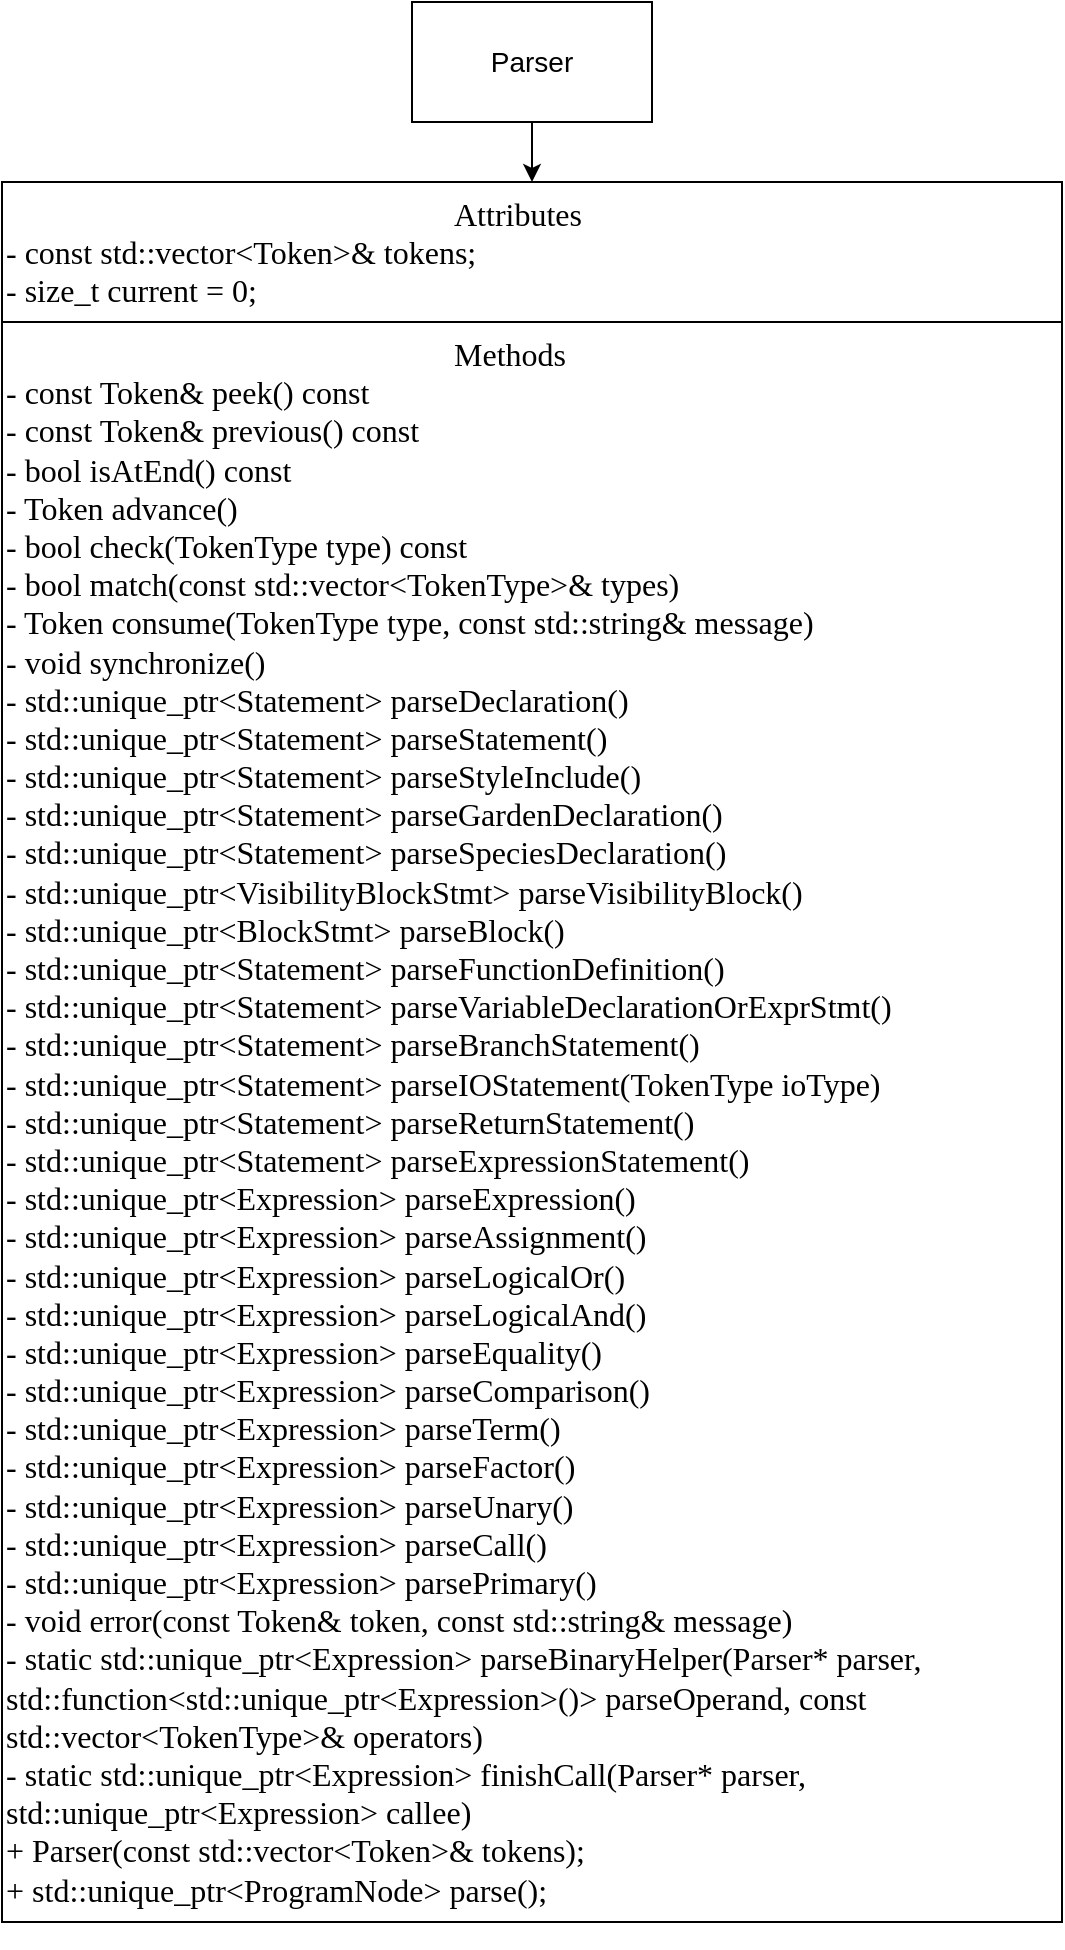<mxfile version="26.2.14">
  <diagram name="Trang-1" id="ae18-4LUJwS0NWcRIFIJ">
    <mxGraphModel grid="1" page="1" gridSize="10" guides="1" tooltips="1" connect="1" arrows="1" fold="1" pageScale="1" pageWidth="827" pageHeight="1169" math="0" shadow="0">
      <root>
        <mxCell id="0" />
        <mxCell id="1" parent="0" />
        <mxCell id="i1gnTmM2DgrWp9bDKEA0-6" style="edgeStyle=orthogonalEdgeStyle;rounded=0;orthogonalLoop=1;jettySize=auto;html=1;exitX=0.5;exitY=1;exitDx=0;exitDy=0;" edge="1" parent="1" source="i1gnTmM2DgrWp9bDKEA0-1" target="i1gnTmM2DgrWp9bDKEA0-4">
          <mxGeometry relative="1" as="geometry" />
        </mxCell>
        <mxCell id="i1gnTmM2DgrWp9bDKEA0-1" value="Parser" style="rounded=0;whiteSpace=wrap;html=1;spacing=2;fontSize=14;" vertex="1" parent="1">
          <mxGeometry x="390" y="100" width="120" height="60" as="geometry" />
        </mxCell>
        <mxCell id="i1gnTmM2DgrWp9bDKEA0-4" value="&lt;font&gt;&lt;span style=&quot;white-space: pre;&quot;&gt;&#x9;&lt;/span&gt;&lt;span style=&quot;white-space: pre;&quot;&gt;&#x9;&lt;/span&gt;&lt;span style=&quot;white-space: pre;&quot;&gt;&#x9;&lt;span style=&quot;white-space: pre;&quot;&gt;&#x9;&lt;/span&gt;&lt;span style=&quot;white-space: pre;&quot;&gt;&#x9;&lt;/span&gt;&lt;span style=&quot;white-space: pre;&quot;&gt;&#x9;&lt;/span&gt;&lt;span style=&quot;white-space: pre;&quot;&gt;&#x9;&lt;/span&gt;&lt;/span&gt;Attributes&lt;/font&gt;&lt;div&gt;&lt;div&gt;&lt;font&gt;-&amp;nbsp;&lt;/font&gt;&lt;span style=&quot;background-color: transparent;&quot;&gt;const std::vector&amp;lt;Token&amp;gt;&amp;amp; tokens;&lt;/span&gt;&lt;/div&gt;&lt;div&gt;&lt;span&gt;- size_t current = 0;&lt;/span&gt;&lt;/div&gt;&lt;/div&gt;&lt;div&gt;&lt;span&gt;&lt;br&gt;&lt;/span&gt;&lt;/div&gt;" style="rounded=0;whiteSpace=wrap;html=1;align=left;verticalAlign=top;fontSize=16;fontFamily=Times New Roman;" vertex="1" parent="1">
          <mxGeometry x="185" y="190" width="530" height="160" as="geometry" />
        </mxCell>
        <mxCell id="i1gnTmM2DgrWp9bDKEA0-5" value="&lt;font face=&quot;Times New Roman&quot;&gt;&lt;span style=&quot;white-space: pre;&quot;&gt;&#x9;&lt;/span&gt;&lt;span style=&quot;white-space: pre;&quot;&gt;&#x9;&lt;/span&gt;&lt;span style=&quot;white-space: pre;&quot;&gt;&#x9;&lt;span style=&quot;white-space: pre;&quot;&gt;&#x9;&lt;/span&gt;&lt;span style=&quot;white-space: pre;&quot;&gt;&#x9;&lt;/span&gt;&lt;span style=&quot;white-space: pre;&quot;&gt;&#x9;&lt;/span&gt;&lt;span style=&quot;white-space: pre;&quot;&gt;&#x9;&lt;/span&gt;&lt;/span&gt;Methods&lt;/font&gt;&lt;div&gt;&lt;div&gt;&lt;font face=&quot;Times New Roman&quot;&gt;- const Token&amp;amp; peek() const&lt;/font&gt;&lt;/div&gt;&lt;div&gt;&lt;font face=&quot;Times New Roman&quot;&gt;- const Token&amp;amp; previous() const&lt;/font&gt;&lt;/div&gt;&lt;div&gt;&lt;font face=&quot;Times New Roman&quot;&gt;- bool isAtEnd() const&lt;/font&gt;&lt;/div&gt;&lt;div&gt;&lt;font face=&quot;Times New Roman&quot;&gt;- Token advance()&lt;/font&gt;&lt;/div&gt;&lt;div&gt;&lt;font face=&quot;Times New Roman&quot;&gt;- bool check(TokenType type) const&lt;/font&gt;&lt;/div&gt;&lt;div&gt;&lt;font face=&quot;Times New Roman&quot;&gt;- bool match(const std::vector&amp;lt;TokenType&amp;gt;&amp;amp; types)&lt;/font&gt;&lt;/div&gt;&lt;div&gt;&lt;font face=&quot;Times New Roman&quot;&gt;- Token consume(TokenType type, const std::string&amp;amp; message)&lt;/font&gt;&lt;/div&gt;&lt;div&gt;&lt;font face=&quot;Times New Roman&quot;&gt;- void synchronize()&lt;/font&gt;&lt;/div&gt;&lt;div&gt;&lt;font face=&quot;Times New Roman&quot;&gt;- std::unique_ptr&amp;lt;Statement&amp;gt; parseDeclaration()&lt;/font&gt;&lt;/div&gt;&lt;div&gt;&lt;font face=&quot;Times New Roman&quot;&gt;- std::unique_ptr&amp;lt;Statement&amp;gt; parseStatement()&lt;/font&gt;&lt;/div&gt;&lt;div&gt;&lt;font face=&quot;Times New Roman&quot;&gt;- std::unique_ptr&amp;lt;Statement&amp;gt; parseStyleInclude()&lt;/font&gt;&lt;/div&gt;&lt;div&gt;&lt;font face=&quot;Times New Roman&quot;&gt;- std::unique_ptr&amp;lt;Statement&amp;gt; parseGardenDeclaration()&lt;/font&gt;&lt;/div&gt;&lt;div&gt;&lt;font face=&quot;Times New Roman&quot;&gt;- std::unique_ptr&amp;lt;Statement&amp;gt; parseSpeciesDeclaration()&lt;/font&gt;&lt;/div&gt;&lt;div&gt;&lt;font face=&quot;Times New Roman&quot;&gt;- std::unique_ptr&amp;lt;VisibilityBlockStmt&amp;gt; parseVisibilityBlock()&lt;/font&gt;&lt;/div&gt;&lt;div&gt;&lt;font face=&quot;Times New Roman&quot;&gt;- std::unique_ptr&amp;lt;BlockStmt&amp;gt; parseBlock()&lt;/font&gt;&lt;/div&gt;&lt;div&gt;&lt;font face=&quot;Times New Roman&quot;&gt;- std::unique_ptr&amp;lt;Statement&amp;gt; parseFunctionDefinition()&lt;/font&gt;&lt;/div&gt;&lt;div&gt;&lt;font face=&quot;Times New Roman&quot;&gt;- std::unique_ptr&amp;lt;Statement&amp;gt; parseVariableDeclarationOrExprStmt()&lt;/font&gt;&lt;/div&gt;&lt;div&gt;&lt;font face=&quot;Times New Roman&quot;&gt;- std::unique_ptr&amp;lt;Statement&amp;gt; parseBranchStatement()&lt;/font&gt;&lt;/div&gt;&lt;div&gt;&lt;font face=&quot;Times New Roman&quot;&gt;- std::unique_ptr&amp;lt;Statement&amp;gt; parseIOStatement(TokenType ioType)&lt;/font&gt;&lt;/div&gt;&lt;div&gt;&lt;font face=&quot;Times New Roman&quot;&gt;- std::unique_ptr&amp;lt;Statement&amp;gt; parseReturnStatement()&lt;/font&gt;&lt;/div&gt;&lt;div&gt;&lt;font face=&quot;Times New Roman&quot;&gt;- std::unique_ptr&amp;lt;Statement&amp;gt; parseExpressionStatement()&lt;/font&gt;&lt;/div&gt;&lt;div&gt;&lt;font face=&quot;Times New Roman&quot;&gt;- std::unique_ptr&amp;lt;Expression&amp;gt; parseExpression()&lt;/font&gt;&lt;/div&gt;&lt;div&gt;&lt;font face=&quot;Times New Roman&quot;&gt;- std::unique_ptr&amp;lt;Expression&amp;gt; parseAssignment()&lt;/font&gt;&lt;/div&gt;&lt;div&gt;&lt;font face=&quot;Times New Roman&quot;&gt;- std::unique_ptr&amp;lt;Expression&amp;gt; parseLogicalOr()&lt;/font&gt;&lt;/div&gt;&lt;div&gt;&lt;font face=&quot;Times New Roman&quot;&gt;- std::unique_ptr&amp;lt;Expression&amp;gt; parseLogicalAnd()&lt;/font&gt;&lt;/div&gt;&lt;div&gt;&lt;font face=&quot;Times New Roman&quot;&gt;- std::unique_ptr&amp;lt;Expression&amp;gt; parseEquality()&lt;/font&gt;&lt;/div&gt;&lt;div&gt;&lt;font face=&quot;Times New Roman&quot;&gt;- std::unique_ptr&amp;lt;Expression&amp;gt; parseComparison()&lt;/font&gt;&lt;/div&gt;&lt;div&gt;&lt;font face=&quot;Times New Roman&quot;&gt;- std::unique_ptr&amp;lt;Expression&amp;gt; parseTerm()&lt;/font&gt;&lt;/div&gt;&lt;div&gt;&lt;font face=&quot;Times New Roman&quot;&gt;- std::unique_ptr&amp;lt;Expression&amp;gt; parseFactor()&lt;/font&gt;&lt;/div&gt;&lt;div&gt;&lt;font face=&quot;Times New Roman&quot;&gt;- std::unique_ptr&amp;lt;Expression&amp;gt; parseUnary()&lt;/font&gt;&lt;/div&gt;&lt;div&gt;&lt;font face=&quot;Times New Roman&quot;&gt;- std::unique_ptr&amp;lt;Expression&amp;gt; parseCall()&lt;/font&gt;&lt;/div&gt;&lt;div&gt;&lt;font face=&quot;Times New Roman&quot;&gt;- std::unique_ptr&amp;lt;Expression&amp;gt; parsePrimary()&lt;/font&gt;&lt;/div&gt;&lt;div&gt;&lt;font face=&quot;Times New Roman&quot;&gt;- void error(const Token&amp;amp; token, const std::string&amp;amp; message)&lt;/font&gt;&lt;/div&gt;&lt;div&gt;&lt;font face=&quot;Times New Roman&quot;&gt;- static std::unique_ptr&amp;lt;Expression&amp;gt; parseBinaryHelper(Parser* parser, std::function&amp;lt;std::unique_ptr&amp;lt;Expression&amp;gt;()&amp;gt; parseOperand, const std::vector&amp;lt;TokenType&amp;gt;&amp;amp; operators)&lt;/font&gt;&lt;/div&gt;&lt;div&gt;&lt;font face=&quot;Times New Roman&quot;&gt;- static std::unique_ptr&amp;lt;Expression&amp;gt; finishCall(Parser* parser, std::unique_ptr&amp;lt;Expression&amp;gt; callee)&lt;/font&gt;&lt;/div&gt;&lt;/div&gt;&lt;div&gt;&lt;font face=&quot;Times New Roman&quot;&gt;+&amp;nbsp;&lt;span style=&quot;background-color: transparent;&quot;&gt;Parser(const std::vector&amp;lt;Token&amp;gt;&amp;amp; tokens);&lt;/span&gt;&lt;/font&gt;&lt;/div&gt;&lt;div&gt;&lt;font face=&quot;Times New Roman&quot;&gt;+ std::unique_ptr&amp;lt;ProgramNode&amp;gt; parse();&lt;/font&gt;&lt;/div&gt;&lt;div&gt;&lt;div&gt;&lt;br&gt;&lt;/div&gt;&lt;/div&gt;" style="rounded=0;whiteSpace=wrap;html=1;align=left;verticalAlign=top;fontSize=16;" vertex="1" parent="1">
          <mxGeometry x="185" y="260" width="530" height="800" as="geometry" />
        </mxCell>
      </root>
    </mxGraphModel>
  </diagram>
</mxfile>
